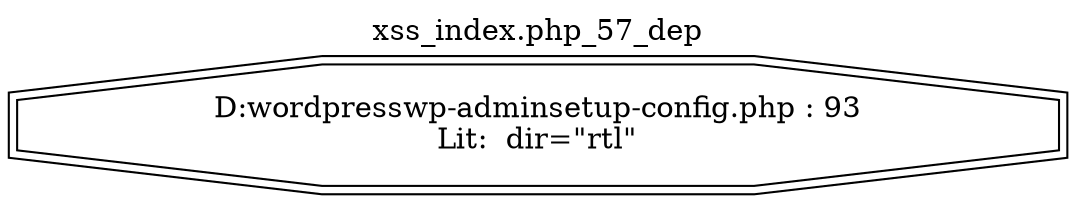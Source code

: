 digraph cfg {
  label="xss_index.php_57_dep";
  labelloc=t;
  n1 [shape=doubleoctagon, label="D:\wordpress\wp-admin\setup-config.php : 93\nLit:  dir=\"rtl\"\n"];
}
